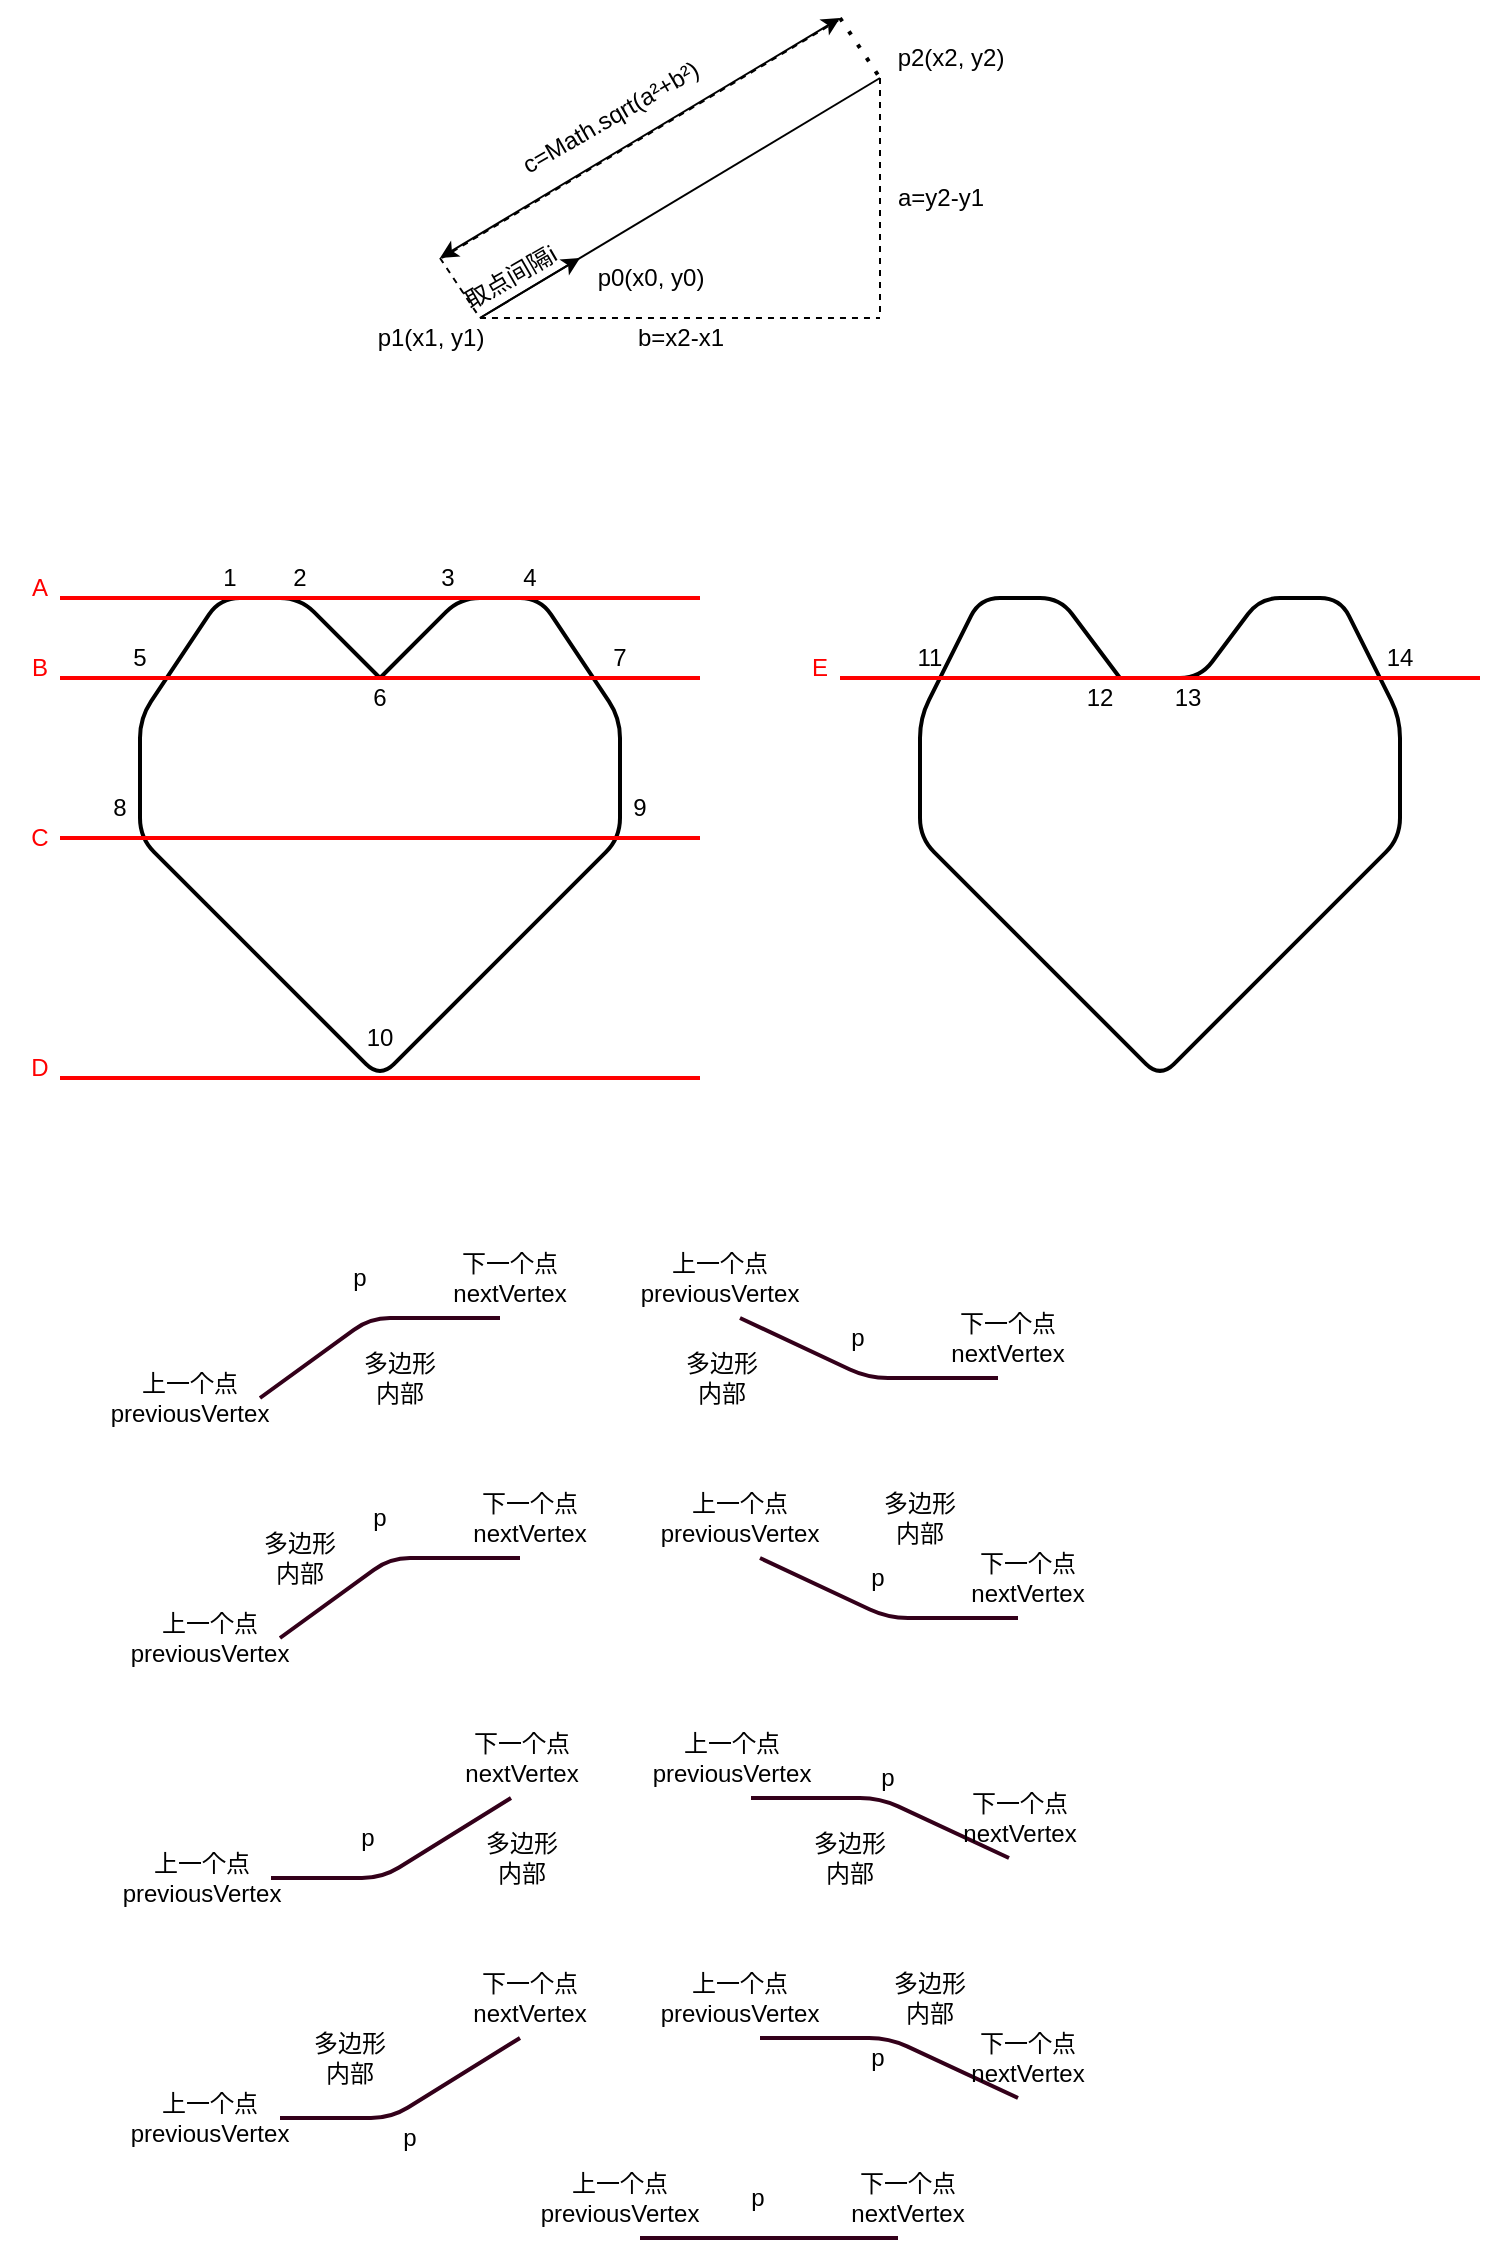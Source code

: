 <mxfile version="14.9.0" type="github">
  <diagram id="vTiN4KfFBK9rvcaAu1NN" name="Page-1">
    <mxGraphModel dx="946" dy="756" grid="1" gridSize="10" guides="1" tooltips="1" connect="1" arrows="1" fold="1" page="1" pageScale="1" pageWidth="827" pageHeight="1169" math="0" shadow="0">
      <root>
        <mxCell id="0" />
        <mxCell id="1" parent="0" />
        <mxCell id="xNaP84YUsBELK1snJAU2-3" value="" style="endArrow=none;html=1;" edge="1" parent="1">
          <mxGeometry width="50" height="50" relative="1" as="geometry">
            <mxPoint x="280" y="180" as="sourcePoint" />
            <mxPoint x="480" y="60" as="targetPoint" />
          </mxGeometry>
        </mxCell>
        <mxCell id="xNaP84YUsBELK1snJAU2-5" value="p2(x2, y2)" style="text;html=1;resizable=0;autosize=1;align=center;verticalAlign=middle;points=[];fillColor=none;strokeColor=none;rounded=0;" vertex="1" parent="1">
          <mxGeometry x="480" y="40" width="70" height="20" as="geometry" />
        </mxCell>
        <mxCell id="xNaP84YUsBELK1snJAU2-6" value="p1(x1, y1)" style="text;html=1;resizable=0;autosize=1;align=center;verticalAlign=middle;points=[];fillColor=none;strokeColor=none;rounded=0;" vertex="1" parent="1">
          <mxGeometry x="220" y="180" width="70" height="20" as="geometry" />
        </mxCell>
        <mxCell id="xNaP84YUsBELK1snJAU2-9" value="" style="endArrow=none;dashed=1;html=1;exitX=0.857;exitY=0;exitDx=0;exitDy=0;exitPerimeter=0;" edge="1" parent="1" source="xNaP84YUsBELK1snJAU2-6">
          <mxGeometry width="50" height="50" relative="1" as="geometry">
            <mxPoint x="430" y="200" as="sourcePoint" />
            <mxPoint x="480" y="180" as="targetPoint" />
          </mxGeometry>
        </mxCell>
        <mxCell id="xNaP84YUsBELK1snJAU2-10" value="" style="endArrow=none;dashed=1;html=1;" edge="1" parent="1">
          <mxGeometry width="50" height="50" relative="1" as="geometry">
            <mxPoint x="480" y="60" as="sourcePoint" />
            <mxPoint x="480" y="180" as="targetPoint" />
          </mxGeometry>
        </mxCell>
        <mxCell id="xNaP84YUsBELK1snJAU2-11" value="a=y2-y1" style="text;html=1;resizable=0;autosize=1;align=center;verticalAlign=middle;points=[];fillColor=none;strokeColor=none;rounded=0;" vertex="1" parent="1">
          <mxGeometry x="480" y="110" width="60" height="20" as="geometry" />
        </mxCell>
        <mxCell id="xNaP84YUsBELK1snJAU2-12" value="b=x2-x1" style="text;html=1;resizable=0;autosize=1;align=center;verticalAlign=middle;points=[];fillColor=none;strokeColor=none;rounded=0;" vertex="1" parent="1">
          <mxGeometry x="350" y="180" width="60" height="20" as="geometry" />
        </mxCell>
        <mxCell id="xNaP84YUsBELK1snJAU2-13" value="c=Math.sqrt(a²+b²)" style="text;html=1;resizable=0;autosize=1;align=center;verticalAlign=middle;points=[];fillColor=none;strokeColor=none;rounded=0;rotation=-30;" vertex="1" parent="1">
          <mxGeometry x="290" y="70" width="110" height="20" as="geometry" />
        </mxCell>
        <mxCell id="xNaP84YUsBELK1snJAU2-30" value="" style="endArrow=none;dashed=1;html=1;" edge="1" parent="1">
          <mxGeometry width="50" height="50" relative="1" as="geometry">
            <mxPoint x="261" y="150" as="sourcePoint" />
            <mxPoint x="461" y="30" as="targetPoint" />
          </mxGeometry>
        </mxCell>
        <mxCell id="xNaP84YUsBELK1snJAU2-34" value="" style="endArrow=none;dashed=1;html=1;dashPattern=1 3;strokeWidth=2;" edge="1" parent="1">
          <mxGeometry width="50" height="50" relative="1" as="geometry">
            <mxPoint x="460" y="30" as="sourcePoint" />
            <mxPoint x="480" y="60" as="targetPoint" />
          </mxGeometry>
        </mxCell>
        <mxCell id="xNaP84YUsBELK1snJAU2-35" value="" style="endArrow=none;dashed=1;html=1;entryX=0.857;entryY=0;entryDx=0;entryDy=0;entryPerimeter=0;" edge="1" parent="1" target="xNaP84YUsBELK1snJAU2-6">
          <mxGeometry width="50" height="50" relative="1" as="geometry">
            <mxPoint x="260" y="150" as="sourcePoint" />
            <mxPoint x="480" y="150" as="targetPoint" />
          </mxGeometry>
        </mxCell>
        <mxCell id="xNaP84YUsBELK1snJAU2-36" value="" style="endArrow=classic;startArrow=classic;html=1;" edge="1" parent="1">
          <mxGeometry width="50" height="50" relative="1" as="geometry">
            <mxPoint x="260" y="150" as="sourcePoint" />
            <mxPoint x="460" y="30" as="targetPoint" />
          </mxGeometry>
        </mxCell>
        <mxCell id="xNaP84YUsBELK1snJAU2-37" value="" style="endArrow=classic;html=1;exitX=0.857;exitY=0;exitDx=0;exitDy=0;exitPerimeter=0;" edge="1" parent="1" source="xNaP84YUsBELK1snJAU2-6">
          <mxGeometry width="50" height="50" relative="1" as="geometry">
            <mxPoint x="430" y="200" as="sourcePoint" />
            <mxPoint x="330" y="150" as="targetPoint" />
          </mxGeometry>
        </mxCell>
        <mxCell id="xNaP84YUsBELK1snJAU2-38" value="p0(x0, y0)" style="text;html=1;resizable=0;autosize=1;align=center;verticalAlign=middle;points=[];fillColor=none;strokeColor=none;rounded=0;" vertex="1" parent="1">
          <mxGeometry x="330" y="150" width="70" height="20" as="geometry" />
        </mxCell>
        <mxCell id="xNaP84YUsBELK1snJAU2-45" value="取点间隔i" style="text;html=1;resizable=0;autosize=1;align=center;verticalAlign=middle;points=[];fillColor=none;strokeColor=none;rounded=0;rotation=-30;" vertex="1" parent="1">
          <mxGeometry x="260" y="150" width="70" height="20" as="geometry" />
        </mxCell>
        <mxCell id="xNaP84YUsBELK1snJAU2-54" value="" style="endArrow=none;html=1;strokeWidth=2;" edge="1" parent="1">
          <mxGeometry width="50" height="50" relative="1" as="geometry">
            <mxPoint x="230" y="360" as="sourcePoint" />
            <mxPoint x="230" y="360" as="targetPoint" />
            <Array as="points">
              <mxPoint x="270" y="320" />
              <mxPoint x="310" y="320" />
              <mxPoint x="350" y="380" />
              <mxPoint x="350" y="440" />
              <mxPoint x="230" y="560" />
              <mxPoint x="150" y="480" />
              <mxPoint x="110" y="440" />
              <mxPoint x="110" y="380" />
              <mxPoint x="150" y="320" />
              <mxPoint x="190" y="320" />
            </Array>
          </mxGeometry>
        </mxCell>
        <mxCell id="xNaP84YUsBELK1snJAU2-59" value="" style="endArrow=none;html=1;strokeWidth=2;fillColor=#f8cecc;strokeColor=#FF0000;" edge="1" parent="1">
          <mxGeometry width="50" height="50" relative="1" as="geometry">
            <mxPoint x="70" y="320" as="sourcePoint" />
            <mxPoint x="390" y="320" as="targetPoint" />
          </mxGeometry>
        </mxCell>
        <mxCell id="xNaP84YUsBELK1snJAU2-63" value="" style="endArrow=none;html=1;strokeWidth=2;" edge="1" parent="1">
          <mxGeometry width="50" height="50" relative="1" as="geometry">
            <mxPoint x="600" y="360" as="sourcePoint" />
            <mxPoint x="600" y="360" as="targetPoint" />
            <Array as="points">
              <mxPoint x="640" y="360" />
              <mxPoint x="670" y="320" />
              <mxPoint x="710" y="320" />
              <mxPoint x="740" y="380" />
              <mxPoint x="740" y="440" />
              <mxPoint x="620" y="560" />
              <mxPoint x="540" y="480" />
              <mxPoint x="500" y="440" />
              <mxPoint x="500" y="380" />
              <mxPoint x="530" y="320" />
              <mxPoint x="570" y="320" />
            </Array>
          </mxGeometry>
        </mxCell>
        <mxCell id="xNaP84YUsBELK1snJAU2-64" value="" style="endArrow=none;html=1;strokeWidth=2;fillColor=#f8cecc;strokeColor=#FF0000;" edge="1" parent="1">
          <mxGeometry width="50" height="50" relative="1" as="geometry">
            <mxPoint x="70" y="360" as="sourcePoint" />
            <mxPoint x="390" y="360" as="targetPoint" />
          </mxGeometry>
        </mxCell>
        <mxCell id="xNaP84YUsBELK1snJAU2-65" value="" style="endArrow=none;html=1;strokeWidth=2;fillColor=#f8cecc;strokeColor=#FF0000;" edge="1" parent="1">
          <mxGeometry width="50" height="50" relative="1" as="geometry">
            <mxPoint x="70" y="440" as="sourcePoint" />
            <mxPoint x="390" y="440" as="targetPoint" />
          </mxGeometry>
        </mxCell>
        <mxCell id="xNaP84YUsBELK1snJAU2-66" value="" style="endArrow=none;html=1;strokeWidth=2;fillColor=#f8cecc;strokeColor=#FF0000;" edge="1" parent="1">
          <mxGeometry width="50" height="50" relative="1" as="geometry">
            <mxPoint x="70" y="560" as="sourcePoint" />
            <mxPoint x="390" y="560" as="targetPoint" />
          </mxGeometry>
        </mxCell>
        <mxCell id="xNaP84YUsBELK1snJAU2-68" value="&lt;font color=&quot;#ff0000&quot;&gt;A&lt;/font&gt;" style="text;html=1;strokeColor=none;fillColor=none;align=center;verticalAlign=middle;whiteSpace=wrap;rounded=0;strokeWidth=1;" vertex="1" parent="1">
          <mxGeometry x="40" y="300" width="40" height="30" as="geometry" />
        </mxCell>
        <mxCell id="xNaP84YUsBELK1snJAU2-69" value="&lt;font color=&quot;#ff0000&quot;&gt;B&lt;/font&gt;" style="text;html=1;strokeColor=none;fillColor=none;align=center;verticalAlign=middle;whiteSpace=wrap;rounded=0;strokeWidth=1;" vertex="1" parent="1">
          <mxGeometry x="40" y="340" width="40" height="30" as="geometry" />
        </mxCell>
        <mxCell id="xNaP84YUsBELK1snJAU2-70" value="&lt;font color=&quot;#ff0000&quot;&gt;C&lt;/font&gt;" style="text;html=1;strokeColor=none;fillColor=none;align=center;verticalAlign=middle;whiteSpace=wrap;rounded=0;strokeWidth=1;" vertex="1" parent="1">
          <mxGeometry x="40" y="425" width="40" height="30" as="geometry" />
        </mxCell>
        <mxCell id="xNaP84YUsBELK1snJAU2-71" value="&lt;font color=&quot;#ff0000&quot;&gt;D&lt;/font&gt;" style="text;html=1;strokeColor=none;fillColor=none;align=center;verticalAlign=middle;whiteSpace=wrap;rounded=0;strokeWidth=1;" vertex="1" parent="1">
          <mxGeometry x="40" y="540" width="40" height="30" as="geometry" />
        </mxCell>
        <mxCell id="xNaP84YUsBELK1snJAU2-73" value="1" style="text;html=1;strokeColor=none;fillColor=none;align=center;verticalAlign=middle;whiteSpace=wrap;rounded=0;" vertex="1" parent="1">
          <mxGeometry x="135" y="300" width="40" height="20" as="geometry" />
        </mxCell>
        <mxCell id="xNaP84YUsBELK1snJAU2-74" value="2&lt;span style=&quot;color: rgba(0 , 0 , 0 , 0) ; font-family: monospace ; font-size: 0px&quot;&gt;%3CmxGraphModel%3E%3Croot%3E%3CmxCell%20id%3D%220%22%2F%3E%3CmxCell%20id%3D%221%22%20parent%3D%220%22%2F%3E%3CmxCell%20id%3D%222%22%20value%3D%221%22%20style%3D%22text%3Bhtml%3D1%3BstrokeColor%3Dnone%3BfillColor%3Dnone%3Balign%3Dcenter%3BverticalAlign%3Dmiddle%3BwhiteSpace%3Dwrap%3Brounded%3D0%3B%22%20vertex%3D%221%22%20parent%3D%221%22%3E%3CmxGeometry%20x%3D%22305%22%20y%3D%22460%22%20width%3D%2240%22%20height%3D%2220%22%20as%3D%22geometry%22%2F%3E%3C%2FmxCell%3E%3C%2Froot%3E%3C%2FmxGraphModel%3E&lt;/span&gt;" style="text;html=1;strokeColor=none;fillColor=none;align=center;verticalAlign=middle;whiteSpace=wrap;rounded=0;" vertex="1" parent="1">
          <mxGeometry x="170" y="300" width="40" height="20" as="geometry" />
        </mxCell>
        <mxCell id="xNaP84YUsBELK1snJAU2-75" value="3" style="text;html=1;strokeColor=none;fillColor=none;align=center;verticalAlign=middle;whiteSpace=wrap;rounded=0;" vertex="1" parent="1">
          <mxGeometry x="244" y="300" width="40" height="20" as="geometry" />
        </mxCell>
        <mxCell id="xNaP84YUsBELK1snJAU2-76" value="4" style="text;html=1;strokeColor=none;fillColor=none;align=center;verticalAlign=middle;whiteSpace=wrap;rounded=0;" vertex="1" parent="1">
          <mxGeometry x="285" y="300" width="40" height="20" as="geometry" />
        </mxCell>
        <mxCell id="xNaP84YUsBELK1snJAU2-77" value="5" style="text;html=1;strokeColor=none;fillColor=none;align=center;verticalAlign=middle;whiteSpace=wrap;rounded=0;" vertex="1" parent="1">
          <mxGeometry x="90" y="340" width="40" height="20" as="geometry" />
        </mxCell>
        <mxCell id="xNaP84YUsBELK1snJAU2-79" value="6" style="text;html=1;strokeColor=none;fillColor=none;align=center;verticalAlign=middle;whiteSpace=wrap;rounded=0;" vertex="1" parent="1">
          <mxGeometry x="210" y="360" width="40" height="20" as="geometry" />
        </mxCell>
        <mxCell id="xNaP84YUsBELK1snJAU2-80" value="7" style="text;html=1;strokeColor=none;fillColor=none;align=center;verticalAlign=middle;whiteSpace=wrap;rounded=0;" vertex="1" parent="1">
          <mxGeometry x="330" y="340" width="40" height="20" as="geometry" />
        </mxCell>
        <mxCell id="xNaP84YUsBELK1snJAU2-81" value="8&lt;span style=&quot;color: rgba(0 , 0 , 0 , 0) ; font-family: monospace ; font-size: 0px&quot;&gt;%3CmxGraphModel%3E%3Croot%3E%3CmxCell%20id%3D%220%22%2F%3E%3CmxCell%20id%3D%221%22%20parent%3D%220%22%2F%3E%3CmxCell%20id%3D%222%22%20value%3D%222%26lt%3Bspan%20style%3D%26quot%3Bcolor%3A%20rgba(0%20%2C%200%20%2C%200%20%2C%200)%20%3B%20font-family%3A%20monospace%20%3B%20font-size%3A%200px%26quot%3B%26gt%3B%253CmxGraphModel%253E%253Croot%253E%253CmxCell%2520id%253D%25220%2522%252F%253E%253CmxCell%2520id%253D%25221%2522%2520parent%253D%25220%2522%252F%253E%253CmxCell%2520id%253D%25222%2522%2520value%253D%25221%2522%2520style%253D%2522text%253Bhtml%253D1%253BstrokeColor%253Dnone%253BfillColor%253Dnone%253Balign%253Dcenter%253BverticalAlign%253Dmiddle%253BwhiteSpace%253Dwrap%253Brounded%253D0%253B%2522%2520vertex%253D%25221%2522%2520parent%253D%25221%2522%253E%253CmxGeometry%2520x%253D%2522305%2522%2520y%253D%2522460%2522%2520width%253D%252240%2522%2520height%253D%252220%2522%2520as%253D%2522geometry%2522%252F%253E%253C%252FmxCell%253E%253C%252Froot%253E%253C%252FmxGraphModel%253E%26lt%3B%2Fspan%26gt%3B%22%20style%3D%22text%3Bhtml%3D1%3BstrokeColor%3Dnone%3BfillColor%3Dnone%3Balign%3Dcenter%3BverticalAlign%3Dmiddle%3BwhiteSpace%3Dwrap%3Brounded%3D0%3B%22%20vertex%3D%221%22%20parent%3D%221%22%3E%3CmxGeometry%20x%3D%22340%22%20y%3D%22460%22%20width%3D%2240%22%20height%3D%2220%22%20as%3D%22geometry%22%2F%3E%3C%2FmxCell%3E%3C%2Froot%3E%3C%2FmxGraphModel%3E&lt;/span&gt;" style="text;html=1;strokeColor=none;fillColor=none;align=center;verticalAlign=middle;whiteSpace=wrap;rounded=0;" vertex="1" parent="1">
          <mxGeometry x="80" y="415" width="40" height="20" as="geometry" />
        </mxCell>
        <mxCell id="xNaP84YUsBELK1snJAU2-82" value="9" style="text;html=1;strokeColor=none;fillColor=none;align=center;verticalAlign=middle;whiteSpace=wrap;rounded=0;" vertex="1" parent="1">
          <mxGeometry x="340" y="415" width="40" height="20" as="geometry" />
        </mxCell>
        <mxCell id="xNaP84YUsBELK1snJAU2-83" value="10" style="text;html=1;strokeColor=none;fillColor=none;align=center;verticalAlign=middle;whiteSpace=wrap;rounded=0;" vertex="1" parent="1">
          <mxGeometry x="210" y="530" width="40" height="20" as="geometry" />
        </mxCell>
        <mxCell id="xNaP84YUsBELK1snJAU2-84" value="" style="endArrow=none;html=1;strokeWidth=2;fillColor=#f8cecc;strokeColor=#FF0000;" edge="1" parent="1">
          <mxGeometry width="50" height="50" relative="1" as="geometry">
            <mxPoint x="460" y="360" as="sourcePoint" />
            <mxPoint x="780" y="360" as="targetPoint" />
          </mxGeometry>
        </mxCell>
        <mxCell id="xNaP84YUsBELK1snJAU2-85" value="11" style="text;html=1;strokeColor=none;fillColor=none;align=center;verticalAlign=middle;whiteSpace=wrap;rounded=0;" vertex="1" parent="1">
          <mxGeometry x="485" y="340" width="40" height="20" as="geometry" />
        </mxCell>
        <mxCell id="xNaP84YUsBELK1snJAU2-86" value="12" style="text;html=1;strokeColor=none;fillColor=none;align=center;verticalAlign=middle;whiteSpace=wrap;rounded=0;" vertex="1" parent="1">
          <mxGeometry x="570" y="360" width="40" height="20" as="geometry" />
        </mxCell>
        <mxCell id="xNaP84YUsBELK1snJAU2-87" value="&lt;font color=&quot;#ff0000&quot;&gt;E&lt;/font&gt;" style="text;html=1;strokeColor=none;fillColor=none;align=center;verticalAlign=middle;whiteSpace=wrap;rounded=0;strokeWidth=1;" vertex="1" parent="1">
          <mxGeometry x="430" y="340" width="40" height="30" as="geometry" />
        </mxCell>
        <mxCell id="xNaP84YUsBELK1snJAU2-88" value="13" style="text;html=1;strokeColor=none;fillColor=none;align=center;verticalAlign=middle;whiteSpace=wrap;rounded=0;" vertex="1" parent="1">
          <mxGeometry x="614" y="360" width="40" height="20" as="geometry" />
        </mxCell>
        <mxCell id="xNaP84YUsBELK1snJAU2-89" value="14" style="text;html=1;strokeColor=none;fillColor=none;align=center;verticalAlign=middle;whiteSpace=wrap;rounded=0;" vertex="1" parent="1">
          <mxGeometry x="720" y="340" width="40" height="20" as="geometry" />
        </mxCell>
        <mxCell id="xNaP84YUsBELK1snJAU2-90" value="" style="endArrow=none;html=1;strokeColor=#33001A;strokeWidth=2;" edge="1" parent="1">
          <mxGeometry width="50" height="50" relative="1" as="geometry">
            <mxPoint x="170" y="720" as="sourcePoint" />
            <mxPoint x="290" y="680" as="targetPoint" />
            <Array as="points">
              <mxPoint x="225" y="680" />
            </Array>
          </mxGeometry>
        </mxCell>
        <mxCell id="xNaP84YUsBELK1snJAU2-91" value="p" style="text;html=1;strokeColor=none;fillColor=none;align=center;verticalAlign=middle;whiteSpace=wrap;rounded=0;" vertex="1" parent="1">
          <mxGeometry x="200" y="650" width="40" height="20" as="geometry" />
        </mxCell>
        <mxCell id="xNaP84YUsBELK1snJAU2-92" value="下一个点&lt;br&gt;nextVertex" style="text;html=1;strokeColor=none;fillColor=none;align=center;verticalAlign=middle;whiteSpace=wrap;rounded=0;" vertex="1" parent="1">
          <mxGeometry x="270" y="650" width="50" height="20" as="geometry" />
        </mxCell>
        <mxCell id="xNaP84YUsBELK1snJAU2-93" value="上一个点&lt;br&gt;previousVertex" style="text;html=1;strokeColor=none;fillColor=none;align=center;verticalAlign=middle;whiteSpace=wrap;rounded=0;" vertex="1" parent="1">
          <mxGeometry x="110" y="710" width="50" height="20" as="geometry" />
        </mxCell>
        <mxCell id="xNaP84YUsBELK1snJAU2-94" value="多边形内部" style="text;html=1;strokeColor=none;fillColor=none;align=center;verticalAlign=middle;whiteSpace=wrap;rounded=0;" vertex="1" parent="1">
          <mxGeometry x="220" y="700" width="40" height="20" as="geometry" />
        </mxCell>
        <mxCell id="xNaP84YUsBELK1snJAU2-98" value="" style="endArrow=none;html=1;strokeColor=#33001A;strokeWidth=2;" edge="1" parent="1">
          <mxGeometry width="50" height="50" relative="1" as="geometry">
            <mxPoint x="410" y="680" as="sourcePoint" />
            <mxPoint x="539" y="710" as="targetPoint" />
            <Array as="points">
              <mxPoint x="474" y="710" />
            </Array>
          </mxGeometry>
        </mxCell>
        <mxCell id="xNaP84YUsBELK1snJAU2-99" value="p" style="text;html=1;strokeColor=none;fillColor=none;align=center;verticalAlign=middle;whiteSpace=wrap;rounded=0;" vertex="1" parent="1">
          <mxGeometry x="449" y="680" width="40" height="20" as="geometry" />
        </mxCell>
        <mxCell id="xNaP84YUsBELK1snJAU2-100" value="下一个点&lt;br&gt;nextVertex" style="text;html=1;strokeColor=none;fillColor=none;align=center;verticalAlign=middle;whiteSpace=wrap;rounded=0;" vertex="1" parent="1">
          <mxGeometry x="519" y="680" width="50" height="20" as="geometry" />
        </mxCell>
        <mxCell id="xNaP84YUsBELK1snJAU2-101" value="上一个点&lt;br&gt;previousVertex" style="text;html=1;strokeColor=none;fillColor=none;align=center;verticalAlign=middle;whiteSpace=wrap;rounded=0;" vertex="1" parent="1">
          <mxGeometry x="375" y="650" width="50" height="20" as="geometry" />
        </mxCell>
        <mxCell id="xNaP84YUsBELK1snJAU2-102" value="多边形内部" style="text;html=1;strokeColor=none;fillColor=none;align=center;verticalAlign=middle;whiteSpace=wrap;rounded=0;" vertex="1" parent="1">
          <mxGeometry x="381" y="700" width="40" height="20" as="geometry" />
        </mxCell>
        <mxCell id="xNaP84YUsBELK1snJAU2-104" value="" style="endArrow=none;html=1;strokeColor=#33001A;strokeWidth=2;" edge="1" parent="1">
          <mxGeometry width="50" height="50" relative="1" as="geometry">
            <mxPoint x="180" y="840" as="sourcePoint" />
            <mxPoint x="300" y="800" as="targetPoint" />
            <Array as="points">
              <mxPoint x="235" y="800" />
            </Array>
          </mxGeometry>
        </mxCell>
        <mxCell id="xNaP84YUsBELK1snJAU2-105" value="p" style="text;html=1;strokeColor=none;fillColor=none;align=center;verticalAlign=middle;whiteSpace=wrap;rounded=0;" vertex="1" parent="1">
          <mxGeometry x="210" y="770" width="40" height="20" as="geometry" />
        </mxCell>
        <mxCell id="xNaP84YUsBELK1snJAU2-106" value="下一个点&lt;br&gt;nextVertex" style="text;html=1;strokeColor=none;fillColor=none;align=center;verticalAlign=middle;whiteSpace=wrap;rounded=0;" vertex="1" parent="1">
          <mxGeometry x="280" y="770" width="50" height="20" as="geometry" />
        </mxCell>
        <mxCell id="xNaP84YUsBELK1snJAU2-107" value="上一个点&lt;br&gt;previousVertex" style="text;html=1;strokeColor=none;fillColor=none;align=center;verticalAlign=middle;whiteSpace=wrap;rounded=0;" vertex="1" parent="1">
          <mxGeometry x="120" y="830" width="50" height="20" as="geometry" />
        </mxCell>
        <mxCell id="xNaP84YUsBELK1snJAU2-108" value="多边形内部" style="text;html=1;strokeColor=none;fillColor=none;align=center;verticalAlign=middle;whiteSpace=wrap;rounded=0;" vertex="1" parent="1">
          <mxGeometry x="170" y="790" width="40" height="20" as="geometry" />
        </mxCell>
        <mxCell id="xNaP84YUsBELK1snJAU2-109" value="" style="endArrow=none;html=1;strokeColor=#33001A;strokeWidth=2;" edge="1" parent="1">
          <mxGeometry width="50" height="50" relative="1" as="geometry">
            <mxPoint x="420" y="800" as="sourcePoint" />
            <mxPoint x="549" y="830" as="targetPoint" />
            <Array as="points">
              <mxPoint x="484" y="830" />
            </Array>
          </mxGeometry>
        </mxCell>
        <mxCell id="xNaP84YUsBELK1snJAU2-110" value="p" style="text;html=1;strokeColor=none;fillColor=none;align=center;verticalAlign=middle;whiteSpace=wrap;rounded=0;" vertex="1" parent="1">
          <mxGeometry x="459" y="800" width="40" height="20" as="geometry" />
        </mxCell>
        <mxCell id="xNaP84YUsBELK1snJAU2-111" value="下一个点&lt;br&gt;nextVertex" style="text;html=1;strokeColor=none;fillColor=none;align=center;verticalAlign=middle;whiteSpace=wrap;rounded=0;" vertex="1" parent="1">
          <mxGeometry x="529" y="800" width="50" height="20" as="geometry" />
        </mxCell>
        <mxCell id="xNaP84YUsBELK1snJAU2-112" value="上一个点&lt;br&gt;previousVertex" style="text;html=1;strokeColor=none;fillColor=none;align=center;verticalAlign=middle;whiteSpace=wrap;rounded=0;" vertex="1" parent="1">
          <mxGeometry x="385" y="770" width="50" height="20" as="geometry" />
        </mxCell>
        <mxCell id="xNaP84YUsBELK1snJAU2-113" value="多边形内部" style="text;html=1;strokeColor=none;fillColor=none;align=center;verticalAlign=middle;whiteSpace=wrap;rounded=0;" vertex="1" parent="1">
          <mxGeometry x="480" y="770" width="40" height="20" as="geometry" />
        </mxCell>
        <mxCell id="xNaP84YUsBELK1snJAU2-115" value="" style="endArrow=none;html=1;strokeColor=#33001A;strokeWidth=2;" edge="1" parent="1">
          <mxGeometry width="50" height="50" relative="1" as="geometry">
            <mxPoint x="175.5" y="960" as="sourcePoint" />
            <mxPoint x="295.5" y="920" as="targetPoint" />
            <Array as="points">
              <mxPoint x="231" y="960" />
            </Array>
          </mxGeometry>
        </mxCell>
        <mxCell id="xNaP84YUsBELK1snJAU2-116" value="p" style="text;html=1;strokeColor=none;fillColor=none;align=center;verticalAlign=middle;whiteSpace=wrap;rounded=0;" vertex="1" parent="1">
          <mxGeometry x="204" y="930" width="40" height="20" as="geometry" />
        </mxCell>
        <mxCell id="xNaP84YUsBELK1snJAU2-117" value="下一个点&lt;br&gt;nextVertex" style="text;html=1;strokeColor=none;fillColor=none;align=center;verticalAlign=middle;whiteSpace=wrap;rounded=0;" vertex="1" parent="1">
          <mxGeometry x="275.5" y="890" width="50" height="20" as="geometry" />
        </mxCell>
        <mxCell id="xNaP84YUsBELK1snJAU2-118" value="上一个点&lt;br&gt;previousVertex" style="text;html=1;strokeColor=none;fillColor=none;align=center;verticalAlign=middle;whiteSpace=wrap;rounded=0;" vertex="1" parent="1">
          <mxGeometry x="115.5" y="950" width="50" height="20" as="geometry" />
        </mxCell>
        <mxCell id="xNaP84YUsBELK1snJAU2-119" value="多边形内部" style="text;html=1;strokeColor=none;fillColor=none;align=center;verticalAlign=middle;whiteSpace=wrap;rounded=0;" vertex="1" parent="1">
          <mxGeometry x="280.5" y="940" width="40" height="20" as="geometry" />
        </mxCell>
        <mxCell id="xNaP84YUsBELK1snJAU2-120" value="" style="endArrow=none;html=1;strokeColor=#33001A;strokeWidth=2;" edge="1" parent="1">
          <mxGeometry width="50" height="50" relative="1" as="geometry">
            <mxPoint x="415.5" y="920" as="sourcePoint" />
            <mxPoint x="544.5" y="950" as="targetPoint" />
            <Array as="points">
              <mxPoint x="480" y="920" />
            </Array>
          </mxGeometry>
        </mxCell>
        <mxCell id="xNaP84YUsBELK1snJAU2-121" value="p" style="text;html=1;strokeColor=none;fillColor=none;align=center;verticalAlign=middle;whiteSpace=wrap;rounded=0;" vertex="1" parent="1">
          <mxGeometry x="463.5" y="900" width="40" height="20" as="geometry" />
        </mxCell>
        <mxCell id="xNaP84YUsBELK1snJAU2-122" value="下一个点&lt;br&gt;nextVertex" style="text;html=1;strokeColor=none;fillColor=none;align=center;verticalAlign=middle;whiteSpace=wrap;rounded=0;" vertex="1" parent="1">
          <mxGeometry x="524.5" y="920" width="50" height="20" as="geometry" />
        </mxCell>
        <mxCell id="xNaP84YUsBELK1snJAU2-123" value="上一个点&lt;br&gt;previousVertex" style="text;html=1;strokeColor=none;fillColor=none;align=center;verticalAlign=middle;whiteSpace=wrap;rounded=0;" vertex="1" parent="1">
          <mxGeometry x="380.5" y="890" width="50" height="20" as="geometry" />
        </mxCell>
        <mxCell id="xNaP84YUsBELK1snJAU2-124" value="多边形内部" style="text;html=1;strokeColor=none;fillColor=none;align=center;verticalAlign=middle;whiteSpace=wrap;rounded=0;" vertex="1" parent="1">
          <mxGeometry x="445" y="940" width="40" height="20" as="geometry" />
        </mxCell>
        <mxCell id="xNaP84YUsBELK1snJAU2-126" value="" style="endArrow=none;html=1;strokeColor=#33001A;strokeWidth=2;" edge="1" parent="1">
          <mxGeometry width="50" height="50" relative="1" as="geometry">
            <mxPoint x="180" y="1080" as="sourcePoint" />
            <mxPoint x="300" y="1040" as="targetPoint" />
            <Array as="points">
              <mxPoint x="235.5" y="1080" />
            </Array>
          </mxGeometry>
        </mxCell>
        <mxCell id="xNaP84YUsBELK1snJAU2-127" value="p" style="text;html=1;strokeColor=none;fillColor=none;align=center;verticalAlign=middle;whiteSpace=wrap;rounded=0;" vertex="1" parent="1">
          <mxGeometry x="224.5" y="1080" width="40" height="20" as="geometry" />
        </mxCell>
        <mxCell id="xNaP84YUsBELK1snJAU2-128" value="下一个点&lt;br&gt;nextVertex" style="text;html=1;strokeColor=none;fillColor=none;align=center;verticalAlign=middle;whiteSpace=wrap;rounded=0;" vertex="1" parent="1">
          <mxGeometry x="280" y="1010" width="50" height="20" as="geometry" />
        </mxCell>
        <mxCell id="xNaP84YUsBELK1snJAU2-129" value="上一个点&lt;br&gt;previousVertex" style="text;html=1;strokeColor=none;fillColor=none;align=center;verticalAlign=middle;whiteSpace=wrap;rounded=0;" vertex="1" parent="1">
          <mxGeometry x="120" y="1070" width="50" height="20" as="geometry" />
        </mxCell>
        <mxCell id="xNaP84YUsBELK1snJAU2-130" value="多边形内部" style="text;html=1;strokeColor=none;fillColor=none;align=center;verticalAlign=middle;whiteSpace=wrap;rounded=0;" vertex="1" parent="1">
          <mxGeometry x="194.5" y="1040" width="40" height="20" as="geometry" />
        </mxCell>
        <mxCell id="xNaP84YUsBELK1snJAU2-131" value="" style="endArrow=none;html=1;strokeColor=#33001A;strokeWidth=2;" edge="1" parent="1">
          <mxGeometry width="50" height="50" relative="1" as="geometry">
            <mxPoint x="420" y="1040" as="sourcePoint" />
            <mxPoint x="549" y="1070" as="targetPoint" />
            <Array as="points">
              <mxPoint x="484.5" y="1040" />
            </Array>
          </mxGeometry>
        </mxCell>
        <mxCell id="xNaP84YUsBELK1snJAU2-132" value="p" style="text;html=1;strokeColor=none;fillColor=none;align=center;verticalAlign=middle;whiteSpace=wrap;rounded=0;" vertex="1" parent="1">
          <mxGeometry x="459" y="1040" width="40" height="20" as="geometry" />
        </mxCell>
        <mxCell id="xNaP84YUsBELK1snJAU2-133" value="下一个点&lt;br&gt;nextVertex" style="text;html=1;strokeColor=none;fillColor=none;align=center;verticalAlign=middle;whiteSpace=wrap;rounded=0;" vertex="1" parent="1">
          <mxGeometry x="529" y="1040" width="50" height="20" as="geometry" />
        </mxCell>
        <mxCell id="xNaP84YUsBELK1snJAU2-134" value="上一个点&lt;br&gt;previousVertex" style="text;html=1;strokeColor=none;fillColor=none;align=center;verticalAlign=middle;whiteSpace=wrap;rounded=0;" vertex="1" parent="1">
          <mxGeometry x="385" y="1010" width="50" height="20" as="geometry" />
        </mxCell>
        <mxCell id="xNaP84YUsBELK1snJAU2-135" value="多边形内部" style="text;html=1;strokeColor=none;fillColor=none;align=center;verticalAlign=middle;whiteSpace=wrap;rounded=0;" vertex="1" parent="1">
          <mxGeometry x="484.5" y="1010" width="40" height="20" as="geometry" />
        </mxCell>
        <mxCell id="xNaP84YUsBELK1snJAU2-138" value="" style="endArrow=none;html=1;strokeColor=#33001A;strokeWidth=2;" edge="1" parent="1">
          <mxGeometry width="50" height="50" relative="1" as="geometry">
            <mxPoint x="360" y="1140" as="sourcePoint" />
            <mxPoint x="489" y="1140" as="targetPoint" />
            <Array as="points">
              <mxPoint x="424" y="1140" />
            </Array>
          </mxGeometry>
        </mxCell>
        <mxCell id="xNaP84YUsBELK1snJAU2-139" value="p" style="text;html=1;strokeColor=none;fillColor=none;align=center;verticalAlign=middle;whiteSpace=wrap;rounded=0;" vertex="1" parent="1">
          <mxGeometry x="399" y="1110" width="40" height="20" as="geometry" />
        </mxCell>
        <mxCell id="xNaP84YUsBELK1snJAU2-140" value="下一个点&lt;br&gt;nextVertex" style="text;html=1;strokeColor=none;fillColor=none;align=center;verticalAlign=middle;whiteSpace=wrap;rounded=0;" vertex="1" parent="1">
          <mxGeometry x="469" y="1110" width="50" height="20" as="geometry" />
        </mxCell>
        <mxCell id="xNaP84YUsBELK1snJAU2-141" value="上一个点&lt;br&gt;previousVertex" style="text;html=1;strokeColor=none;fillColor=none;align=center;verticalAlign=middle;whiteSpace=wrap;rounded=0;" vertex="1" parent="1">
          <mxGeometry x="325" y="1110" width="50" height="20" as="geometry" />
        </mxCell>
      </root>
    </mxGraphModel>
  </diagram>
</mxfile>
